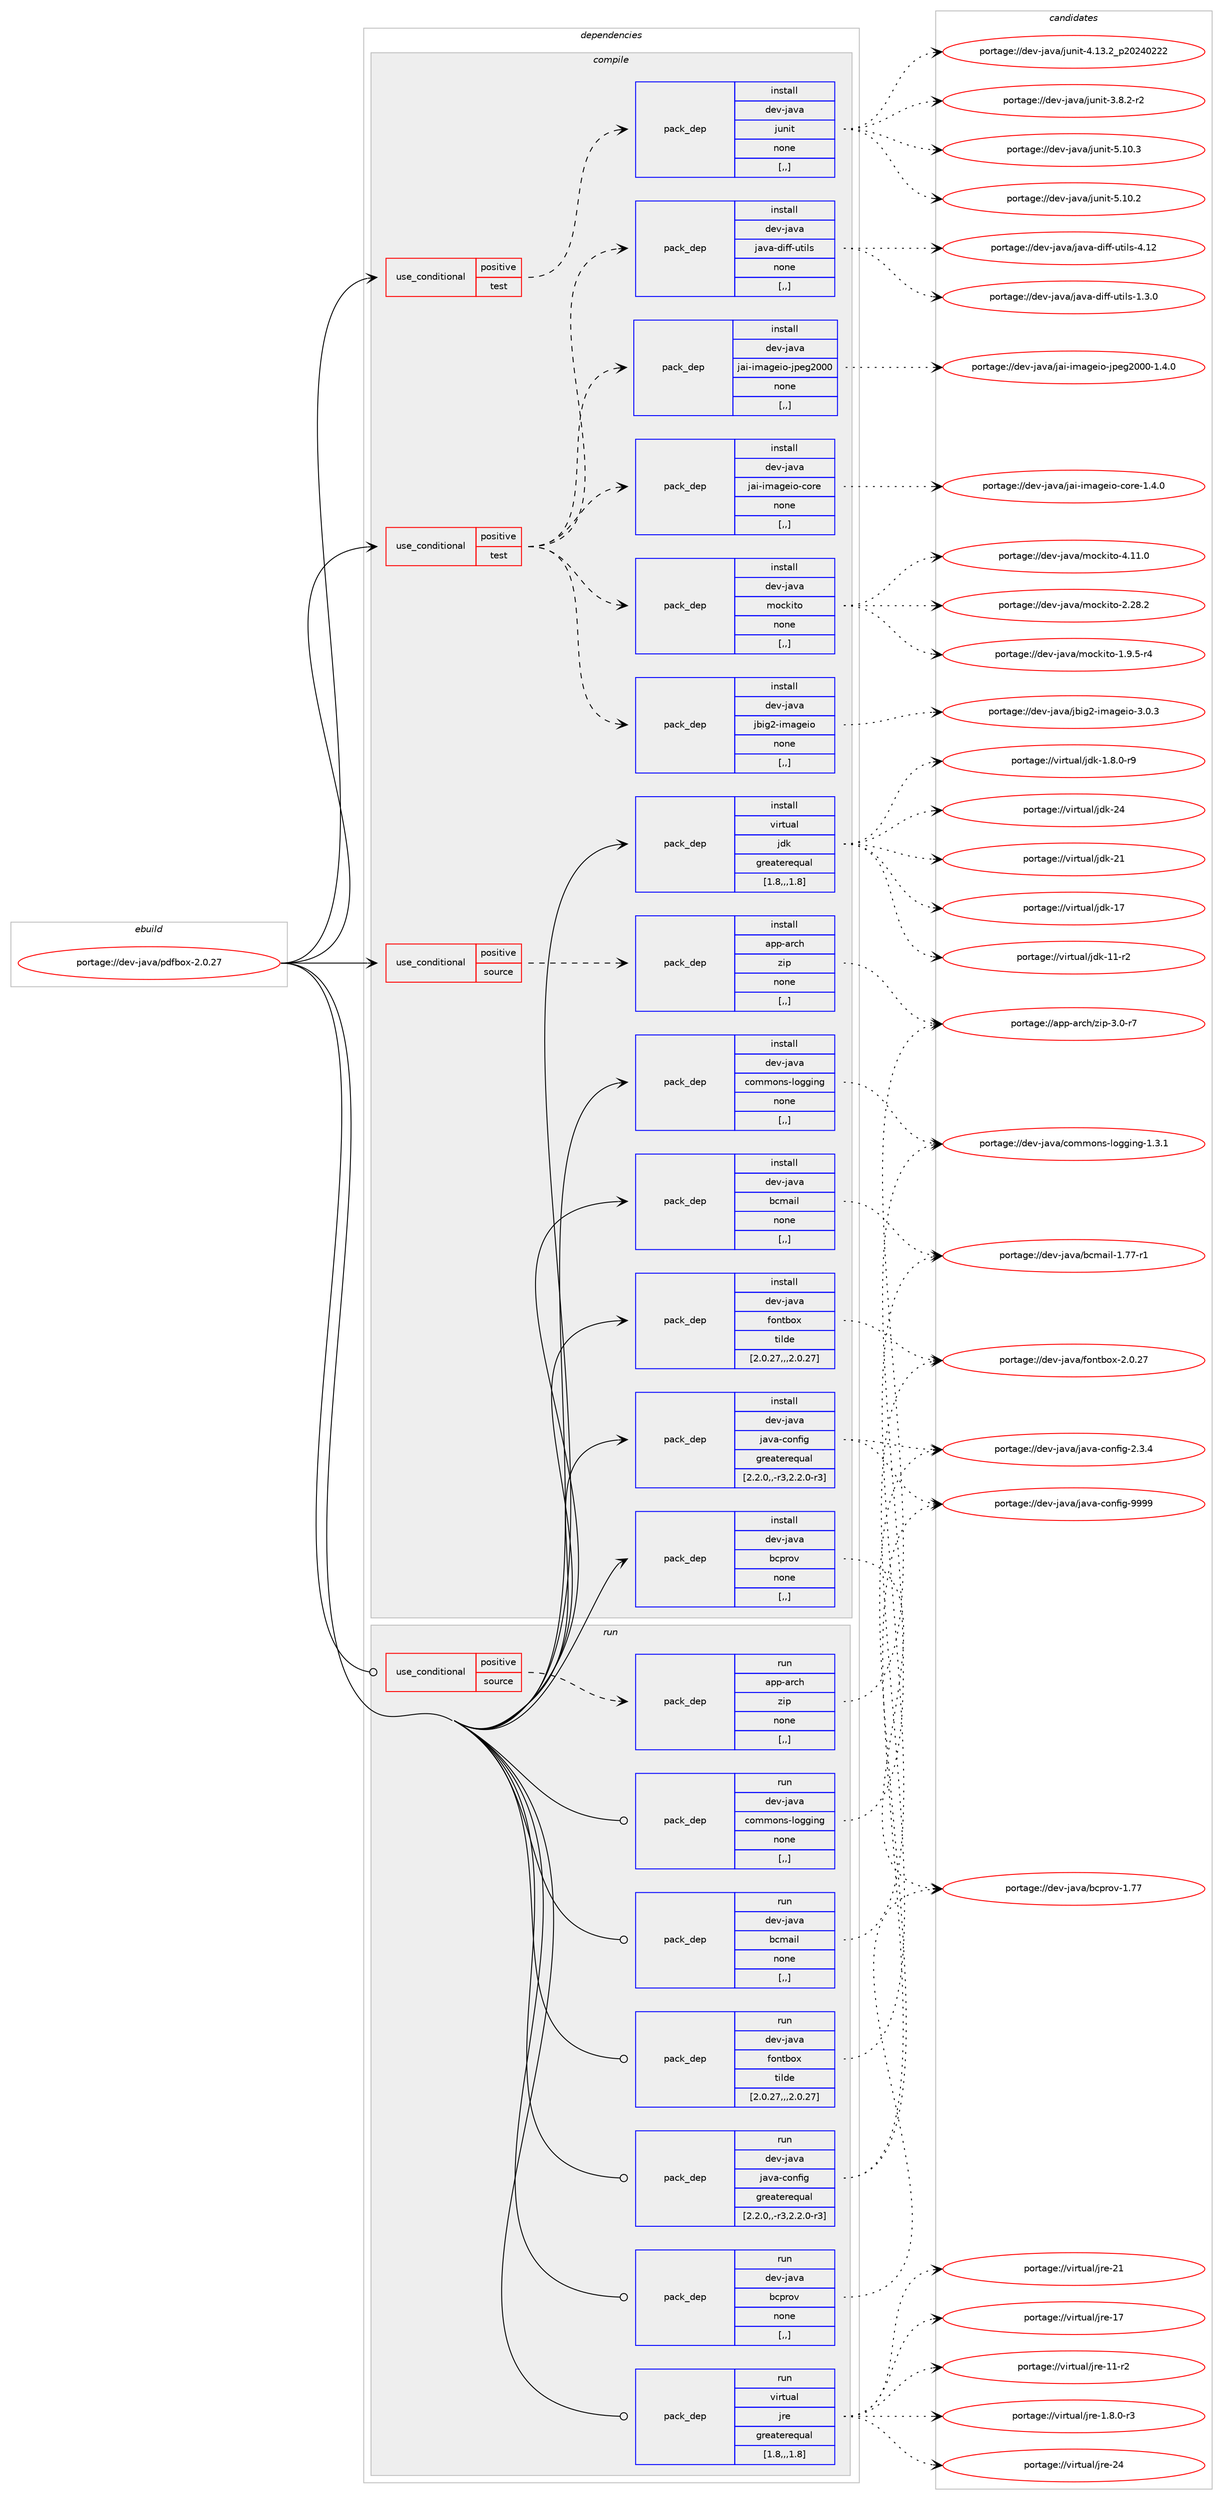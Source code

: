 digraph prolog {

# *************
# Graph options
# *************

newrank=true;
concentrate=true;
compound=true;
graph [rankdir=LR,fontname=Helvetica,fontsize=10,ranksep=1.5];#, ranksep=2.5, nodesep=0.2];
edge  [arrowhead=vee];
node  [fontname=Helvetica,fontsize=10];

# **********
# The ebuild
# **********

subgraph cluster_leftcol {
color=gray;
label=<<i>ebuild</i>>;
id [label="portage://dev-java/pdfbox-2.0.27", color=red, width=4, href="../dev-java/pdfbox-2.0.27.svg"];
}

# ****************
# The dependencies
# ****************

subgraph cluster_midcol {
color=gray;
label=<<i>dependencies</i>>;
subgraph cluster_compile {
fillcolor="#eeeeee";
style=filled;
label=<<i>compile</i>>;
subgraph cond152487 {
dependency590747 [label=<<TABLE BORDER="0" CELLBORDER="1" CELLSPACING="0" CELLPADDING="4"><TR><TD ROWSPAN="3" CELLPADDING="10">use_conditional</TD></TR><TR><TD>positive</TD></TR><TR><TD>source</TD></TR></TABLE>>, shape=none, color=red];
subgraph pack433601 {
dependency590748 [label=<<TABLE BORDER="0" CELLBORDER="1" CELLSPACING="0" CELLPADDING="4" WIDTH="220"><TR><TD ROWSPAN="6" CELLPADDING="30">pack_dep</TD></TR><TR><TD WIDTH="110">install</TD></TR><TR><TD>app-arch</TD></TR><TR><TD>zip</TD></TR><TR><TD>none</TD></TR><TR><TD>[,,]</TD></TR></TABLE>>, shape=none, color=blue];
}
dependency590747:e -> dependency590748:w [weight=20,style="dashed",arrowhead="vee"];
}
id:e -> dependency590747:w [weight=20,style="solid",arrowhead="vee"];
subgraph cond152488 {
dependency590749 [label=<<TABLE BORDER="0" CELLBORDER="1" CELLSPACING="0" CELLPADDING="4"><TR><TD ROWSPAN="3" CELLPADDING="10">use_conditional</TD></TR><TR><TD>positive</TD></TR><TR><TD>test</TD></TR></TABLE>>, shape=none, color=red];
subgraph pack433602 {
dependency590750 [label=<<TABLE BORDER="0" CELLBORDER="1" CELLSPACING="0" CELLPADDING="4" WIDTH="220"><TR><TD ROWSPAN="6" CELLPADDING="30">pack_dep</TD></TR><TR><TD WIDTH="110">install</TD></TR><TR><TD>dev-java</TD></TR><TR><TD>jai-imageio-core</TD></TR><TR><TD>none</TD></TR><TR><TD>[,,]</TD></TR></TABLE>>, shape=none, color=blue];
}
dependency590749:e -> dependency590750:w [weight=20,style="dashed",arrowhead="vee"];
subgraph pack433603 {
dependency590751 [label=<<TABLE BORDER="0" CELLBORDER="1" CELLSPACING="0" CELLPADDING="4" WIDTH="220"><TR><TD ROWSPAN="6" CELLPADDING="30">pack_dep</TD></TR><TR><TD WIDTH="110">install</TD></TR><TR><TD>dev-java</TD></TR><TR><TD>jai-imageio-jpeg2000</TD></TR><TR><TD>none</TD></TR><TR><TD>[,,]</TD></TR></TABLE>>, shape=none, color=blue];
}
dependency590749:e -> dependency590751:w [weight=20,style="dashed",arrowhead="vee"];
subgraph pack433604 {
dependency590752 [label=<<TABLE BORDER="0" CELLBORDER="1" CELLSPACING="0" CELLPADDING="4" WIDTH="220"><TR><TD ROWSPAN="6" CELLPADDING="30">pack_dep</TD></TR><TR><TD WIDTH="110">install</TD></TR><TR><TD>dev-java</TD></TR><TR><TD>java-diff-utils</TD></TR><TR><TD>none</TD></TR><TR><TD>[,,]</TD></TR></TABLE>>, shape=none, color=blue];
}
dependency590749:e -> dependency590752:w [weight=20,style="dashed",arrowhead="vee"];
subgraph pack433605 {
dependency590753 [label=<<TABLE BORDER="0" CELLBORDER="1" CELLSPACING="0" CELLPADDING="4" WIDTH="220"><TR><TD ROWSPAN="6" CELLPADDING="30">pack_dep</TD></TR><TR><TD WIDTH="110">install</TD></TR><TR><TD>dev-java</TD></TR><TR><TD>jbig2-imageio</TD></TR><TR><TD>none</TD></TR><TR><TD>[,,]</TD></TR></TABLE>>, shape=none, color=blue];
}
dependency590749:e -> dependency590753:w [weight=20,style="dashed",arrowhead="vee"];
subgraph pack433606 {
dependency590754 [label=<<TABLE BORDER="0" CELLBORDER="1" CELLSPACING="0" CELLPADDING="4" WIDTH="220"><TR><TD ROWSPAN="6" CELLPADDING="30">pack_dep</TD></TR><TR><TD WIDTH="110">install</TD></TR><TR><TD>dev-java</TD></TR><TR><TD>mockito</TD></TR><TR><TD>none</TD></TR><TR><TD>[,,]</TD></TR></TABLE>>, shape=none, color=blue];
}
dependency590749:e -> dependency590754:w [weight=20,style="dashed",arrowhead="vee"];
}
id:e -> dependency590749:w [weight=20,style="solid",arrowhead="vee"];
subgraph cond152489 {
dependency590755 [label=<<TABLE BORDER="0" CELLBORDER="1" CELLSPACING="0" CELLPADDING="4"><TR><TD ROWSPAN="3" CELLPADDING="10">use_conditional</TD></TR><TR><TD>positive</TD></TR><TR><TD>test</TD></TR></TABLE>>, shape=none, color=red];
subgraph pack433607 {
dependency590756 [label=<<TABLE BORDER="0" CELLBORDER="1" CELLSPACING="0" CELLPADDING="4" WIDTH="220"><TR><TD ROWSPAN="6" CELLPADDING="30">pack_dep</TD></TR><TR><TD WIDTH="110">install</TD></TR><TR><TD>dev-java</TD></TR><TR><TD>junit</TD></TR><TR><TD>none</TD></TR><TR><TD>[,,]</TD></TR></TABLE>>, shape=none, color=blue];
}
dependency590755:e -> dependency590756:w [weight=20,style="dashed",arrowhead="vee"];
}
id:e -> dependency590755:w [weight=20,style="solid",arrowhead="vee"];
subgraph pack433608 {
dependency590757 [label=<<TABLE BORDER="0" CELLBORDER="1" CELLSPACING="0" CELLPADDING="4" WIDTH="220"><TR><TD ROWSPAN="6" CELLPADDING="30">pack_dep</TD></TR><TR><TD WIDTH="110">install</TD></TR><TR><TD>dev-java</TD></TR><TR><TD>bcmail</TD></TR><TR><TD>none</TD></TR><TR><TD>[,,]</TD></TR></TABLE>>, shape=none, color=blue];
}
id:e -> dependency590757:w [weight=20,style="solid",arrowhead="vee"];
subgraph pack433609 {
dependency590758 [label=<<TABLE BORDER="0" CELLBORDER="1" CELLSPACING="0" CELLPADDING="4" WIDTH="220"><TR><TD ROWSPAN="6" CELLPADDING="30">pack_dep</TD></TR><TR><TD WIDTH="110">install</TD></TR><TR><TD>dev-java</TD></TR><TR><TD>bcprov</TD></TR><TR><TD>none</TD></TR><TR><TD>[,,]</TD></TR></TABLE>>, shape=none, color=blue];
}
id:e -> dependency590758:w [weight=20,style="solid",arrowhead="vee"];
subgraph pack433610 {
dependency590759 [label=<<TABLE BORDER="0" CELLBORDER="1" CELLSPACING="0" CELLPADDING="4" WIDTH="220"><TR><TD ROWSPAN="6" CELLPADDING="30">pack_dep</TD></TR><TR><TD WIDTH="110">install</TD></TR><TR><TD>dev-java</TD></TR><TR><TD>commons-logging</TD></TR><TR><TD>none</TD></TR><TR><TD>[,,]</TD></TR></TABLE>>, shape=none, color=blue];
}
id:e -> dependency590759:w [weight=20,style="solid",arrowhead="vee"];
subgraph pack433611 {
dependency590760 [label=<<TABLE BORDER="0" CELLBORDER="1" CELLSPACING="0" CELLPADDING="4" WIDTH="220"><TR><TD ROWSPAN="6" CELLPADDING="30">pack_dep</TD></TR><TR><TD WIDTH="110">install</TD></TR><TR><TD>dev-java</TD></TR><TR><TD>fontbox</TD></TR><TR><TD>tilde</TD></TR><TR><TD>[2.0.27,,,2.0.27]</TD></TR></TABLE>>, shape=none, color=blue];
}
id:e -> dependency590760:w [weight=20,style="solid",arrowhead="vee"];
subgraph pack433612 {
dependency590761 [label=<<TABLE BORDER="0" CELLBORDER="1" CELLSPACING="0" CELLPADDING="4" WIDTH="220"><TR><TD ROWSPAN="6" CELLPADDING="30">pack_dep</TD></TR><TR><TD WIDTH="110">install</TD></TR><TR><TD>dev-java</TD></TR><TR><TD>java-config</TD></TR><TR><TD>greaterequal</TD></TR><TR><TD>[2.2.0,,-r3,2.2.0-r3]</TD></TR></TABLE>>, shape=none, color=blue];
}
id:e -> dependency590761:w [weight=20,style="solid",arrowhead="vee"];
subgraph pack433613 {
dependency590762 [label=<<TABLE BORDER="0" CELLBORDER="1" CELLSPACING="0" CELLPADDING="4" WIDTH="220"><TR><TD ROWSPAN="6" CELLPADDING="30">pack_dep</TD></TR><TR><TD WIDTH="110">install</TD></TR><TR><TD>virtual</TD></TR><TR><TD>jdk</TD></TR><TR><TD>greaterequal</TD></TR><TR><TD>[1.8,,,1.8]</TD></TR></TABLE>>, shape=none, color=blue];
}
id:e -> dependency590762:w [weight=20,style="solid",arrowhead="vee"];
}
subgraph cluster_compileandrun {
fillcolor="#eeeeee";
style=filled;
label=<<i>compile and run</i>>;
}
subgraph cluster_run {
fillcolor="#eeeeee";
style=filled;
label=<<i>run</i>>;
subgraph cond152490 {
dependency590763 [label=<<TABLE BORDER="0" CELLBORDER="1" CELLSPACING="0" CELLPADDING="4"><TR><TD ROWSPAN="3" CELLPADDING="10">use_conditional</TD></TR><TR><TD>positive</TD></TR><TR><TD>source</TD></TR></TABLE>>, shape=none, color=red];
subgraph pack433614 {
dependency590764 [label=<<TABLE BORDER="0" CELLBORDER="1" CELLSPACING="0" CELLPADDING="4" WIDTH="220"><TR><TD ROWSPAN="6" CELLPADDING="30">pack_dep</TD></TR><TR><TD WIDTH="110">run</TD></TR><TR><TD>app-arch</TD></TR><TR><TD>zip</TD></TR><TR><TD>none</TD></TR><TR><TD>[,,]</TD></TR></TABLE>>, shape=none, color=blue];
}
dependency590763:e -> dependency590764:w [weight=20,style="dashed",arrowhead="vee"];
}
id:e -> dependency590763:w [weight=20,style="solid",arrowhead="odot"];
subgraph pack433615 {
dependency590765 [label=<<TABLE BORDER="0" CELLBORDER="1" CELLSPACING="0" CELLPADDING="4" WIDTH="220"><TR><TD ROWSPAN="6" CELLPADDING="30">pack_dep</TD></TR><TR><TD WIDTH="110">run</TD></TR><TR><TD>dev-java</TD></TR><TR><TD>bcmail</TD></TR><TR><TD>none</TD></TR><TR><TD>[,,]</TD></TR></TABLE>>, shape=none, color=blue];
}
id:e -> dependency590765:w [weight=20,style="solid",arrowhead="odot"];
subgraph pack433616 {
dependency590766 [label=<<TABLE BORDER="0" CELLBORDER="1" CELLSPACING="0" CELLPADDING="4" WIDTH="220"><TR><TD ROWSPAN="6" CELLPADDING="30">pack_dep</TD></TR><TR><TD WIDTH="110">run</TD></TR><TR><TD>dev-java</TD></TR><TR><TD>bcprov</TD></TR><TR><TD>none</TD></TR><TR><TD>[,,]</TD></TR></TABLE>>, shape=none, color=blue];
}
id:e -> dependency590766:w [weight=20,style="solid",arrowhead="odot"];
subgraph pack433617 {
dependency590767 [label=<<TABLE BORDER="0" CELLBORDER="1" CELLSPACING="0" CELLPADDING="4" WIDTH="220"><TR><TD ROWSPAN="6" CELLPADDING="30">pack_dep</TD></TR><TR><TD WIDTH="110">run</TD></TR><TR><TD>dev-java</TD></TR><TR><TD>commons-logging</TD></TR><TR><TD>none</TD></TR><TR><TD>[,,]</TD></TR></TABLE>>, shape=none, color=blue];
}
id:e -> dependency590767:w [weight=20,style="solid",arrowhead="odot"];
subgraph pack433618 {
dependency590768 [label=<<TABLE BORDER="0" CELLBORDER="1" CELLSPACING="0" CELLPADDING="4" WIDTH="220"><TR><TD ROWSPAN="6" CELLPADDING="30">pack_dep</TD></TR><TR><TD WIDTH="110">run</TD></TR><TR><TD>dev-java</TD></TR><TR><TD>fontbox</TD></TR><TR><TD>tilde</TD></TR><TR><TD>[2.0.27,,,2.0.27]</TD></TR></TABLE>>, shape=none, color=blue];
}
id:e -> dependency590768:w [weight=20,style="solid",arrowhead="odot"];
subgraph pack433619 {
dependency590769 [label=<<TABLE BORDER="0" CELLBORDER="1" CELLSPACING="0" CELLPADDING="4" WIDTH="220"><TR><TD ROWSPAN="6" CELLPADDING="30">pack_dep</TD></TR><TR><TD WIDTH="110">run</TD></TR><TR><TD>dev-java</TD></TR><TR><TD>java-config</TD></TR><TR><TD>greaterequal</TD></TR><TR><TD>[2.2.0,,-r3,2.2.0-r3]</TD></TR></TABLE>>, shape=none, color=blue];
}
id:e -> dependency590769:w [weight=20,style="solid",arrowhead="odot"];
subgraph pack433620 {
dependency590770 [label=<<TABLE BORDER="0" CELLBORDER="1" CELLSPACING="0" CELLPADDING="4" WIDTH="220"><TR><TD ROWSPAN="6" CELLPADDING="30">pack_dep</TD></TR><TR><TD WIDTH="110">run</TD></TR><TR><TD>virtual</TD></TR><TR><TD>jre</TD></TR><TR><TD>greaterequal</TD></TR><TR><TD>[1.8,,,1.8]</TD></TR></TABLE>>, shape=none, color=blue];
}
id:e -> dependency590770:w [weight=20,style="solid",arrowhead="odot"];
}
}

# **************
# The candidates
# **************

subgraph cluster_choices {
rank=same;
color=gray;
label=<<i>candidates</i>>;

subgraph choice433601 {
color=black;
nodesep=1;
choice9711211245971149910447122105112455146484511455 [label="portage://app-arch/zip-3.0-r7", color=red, width=4,href="../app-arch/zip-3.0-r7.svg"];
dependency590748:e -> choice9711211245971149910447122105112455146484511455:w [style=dotted,weight="100"];
}
subgraph choice433602 {
color=black;
nodesep=1;
choice100101118451069711897471069710545105109971031011051114599111114101454946524648 [label="portage://dev-java/jai-imageio-core-1.4.0", color=red, width=4,href="../dev-java/jai-imageio-core-1.4.0.svg"];
dependency590750:e -> choice100101118451069711897471069710545105109971031011051114599111114101454946524648:w [style=dotted,weight="100"];
}
subgraph choice433603 {
color=black;
nodesep=1;
choice100101118451069711897471069710545105109971031011051114510611210110350484848454946524648 [label="portage://dev-java/jai-imageio-jpeg2000-1.4.0", color=red, width=4,href="../dev-java/jai-imageio-jpeg2000-1.4.0.svg"];
dependency590751:e -> choice100101118451069711897471069710545105109971031011051114510611210110350484848454946524648:w [style=dotted,weight="100"];
}
subgraph choice433604 {
color=black;
nodesep=1;
choice10010111845106971189747106971189745100105102102451171161051081154552464950 [label="portage://dev-java/java-diff-utils-4.12", color=red, width=4,href="../dev-java/java-diff-utils-4.12.svg"];
choice1001011184510697118974710697118974510010510210245117116105108115454946514648 [label="portage://dev-java/java-diff-utils-1.3.0", color=red, width=4,href="../dev-java/java-diff-utils-1.3.0.svg"];
dependency590752:e -> choice10010111845106971189747106971189745100105102102451171161051081154552464950:w [style=dotted,weight="100"];
dependency590752:e -> choice1001011184510697118974710697118974510010510210245117116105108115454946514648:w [style=dotted,weight="100"];
}
subgraph choice433605 {
color=black;
nodesep=1;
choice1001011184510697118974710698105103504510510997103101105111455146484651 [label="portage://dev-java/jbig2-imageio-3.0.3", color=red, width=4,href="../dev-java/jbig2-imageio-3.0.3.svg"];
dependency590753:e -> choice1001011184510697118974710698105103504510510997103101105111455146484651:w [style=dotted,weight="100"];
}
subgraph choice433606 {
color=black;
nodesep=1;
choice100101118451069711897471091119910710511611145524649494648 [label="portage://dev-java/mockito-4.11.0", color=red, width=4,href="../dev-java/mockito-4.11.0.svg"];
choice100101118451069711897471091119910710511611145504650564650 [label="portage://dev-java/mockito-2.28.2", color=red, width=4,href="../dev-java/mockito-2.28.2.svg"];
choice10010111845106971189747109111991071051161114549465746534511452 [label="portage://dev-java/mockito-1.9.5-r4", color=red, width=4,href="../dev-java/mockito-1.9.5-r4.svg"];
dependency590754:e -> choice100101118451069711897471091119910710511611145524649494648:w [style=dotted,weight="100"];
dependency590754:e -> choice100101118451069711897471091119910710511611145504650564650:w [style=dotted,weight="100"];
dependency590754:e -> choice10010111845106971189747109111991071051161114549465746534511452:w [style=dotted,weight="100"];
}
subgraph choice433607 {
color=black;
nodesep=1;
choice1001011184510697118974710611711010511645534649484651 [label="portage://dev-java/junit-5.10.3", color=red, width=4,href="../dev-java/junit-5.10.3.svg"];
choice1001011184510697118974710611711010511645534649484650 [label="portage://dev-java/junit-5.10.2", color=red, width=4,href="../dev-java/junit-5.10.2.svg"];
choice1001011184510697118974710611711010511645524649514650951125048505248505050 [label="portage://dev-java/junit-4.13.2_p20240222", color=red, width=4,href="../dev-java/junit-4.13.2_p20240222.svg"];
choice100101118451069711897471061171101051164551465646504511450 [label="portage://dev-java/junit-3.8.2-r2", color=red, width=4,href="../dev-java/junit-3.8.2-r2.svg"];
dependency590756:e -> choice1001011184510697118974710611711010511645534649484651:w [style=dotted,weight="100"];
dependency590756:e -> choice1001011184510697118974710611711010511645534649484650:w [style=dotted,weight="100"];
dependency590756:e -> choice1001011184510697118974710611711010511645524649514650951125048505248505050:w [style=dotted,weight="100"];
dependency590756:e -> choice100101118451069711897471061171101051164551465646504511450:w [style=dotted,weight="100"];
}
subgraph choice433608 {
color=black;
nodesep=1;
choice1001011184510697118974798991099710510845494655554511449 [label="portage://dev-java/bcmail-1.77-r1", color=red, width=4,href="../dev-java/bcmail-1.77-r1.svg"];
dependency590757:e -> choice1001011184510697118974798991099710510845494655554511449:w [style=dotted,weight="100"];
}
subgraph choice433609 {
color=black;
nodesep=1;
choice1001011184510697118974798991121141111184549465555 [label="portage://dev-java/bcprov-1.77", color=red, width=4,href="../dev-java/bcprov-1.77.svg"];
dependency590758:e -> choice1001011184510697118974798991121141111184549465555:w [style=dotted,weight="100"];
}
subgraph choice433610 {
color=black;
nodesep=1;
choice100101118451069711897479911110910911111011545108111103103105110103454946514649 [label="portage://dev-java/commons-logging-1.3.1", color=red, width=4,href="../dev-java/commons-logging-1.3.1.svg"];
dependency590759:e -> choice100101118451069711897479911110910911111011545108111103103105110103454946514649:w [style=dotted,weight="100"];
}
subgraph choice433611 {
color=black;
nodesep=1;
choice100101118451069711897471021111101169811112045504648465055 [label="portage://dev-java/fontbox-2.0.27", color=red, width=4,href="../dev-java/fontbox-2.0.27.svg"];
dependency590760:e -> choice100101118451069711897471021111101169811112045504648465055:w [style=dotted,weight="100"];
}
subgraph choice433612 {
color=black;
nodesep=1;
choice10010111845106971189747106971189745991111101021051034557575757 [label="portage://dev-java/java-config-9999", color=red, width=4,href="../dev-java/java-config-9999.svg"];
choice1001011184510697118974710697118974599111110102105103455046514652 [label="portage://dev-java/java-config-2.3.4", color=red, width=4,href="../dev-java/java-config-2.3.4.svg"];
dependency590761:e -> choice10010111845106971189747106971189745991111101021051034557575757:w [style=dotted,weight="100"];
dependency590761:e -> choice1001011184510697118974710697118974599111110102105103455046514652:w [style=dotted,weight="100"];
}
subgraph choice433613 {
color=black;
nodesep=1;
choice1181051141161179710847106100107455052 [label="portage://virtual/jdk-24", color=red, width=4,href="../virtual/jdk-24.svg"];
choice1181051141161179710847106100107455049 [label="portage://virtual/jdk-21", color=red, width=4,href="../virtual/jdk-21.svg"];
choice1181051141161179710847106100107454955 [label="portage://virtual/jdk-17", color=red, width=4,href="../virtual/jdk-17.svg"];
choice11810511411611797108471061001074549494511450 [label="portage://virtual/jdk-11-r2", color=red, width=4,href="../virtual/jdk-11-r2.svg"];
choice11810511411611797108471061001074549465646484511457 [label="portage://virtual/jdk-1.8.0-r9", color=red, width=4,href="../virtual/jdk-1.8.0-r9.svg"];
dependency590762:e -> choice1181051141161179710847106100107455052:w [style=dotted,weight="100"];
dependency590762:e -> choice1181051141161179710847106100107455049:w [style=dotted,weight="100"];
dependency590762:e -> choice1181051141161179710847106100107454955:w [style=dotted,weight="100"];
dependency590762:e -> choice11810511411611797108471061001074549494511450:w [style=dotted,weight="100"];
dependency590762:e -> choice11810511411611797108471061001074549465646484511457:w [style=dotted,weight="100"];
}
subgraph choice433614 {
color=black;
nodesep=1;
choice9711211245971149910447122105112455146484511455 [label="portage://app-arch/zip-3.0-r7", color=red, width=4,href="../app-arch/zip-3.0-r7.svg"];
dependency590764:e -> choice9711211245971149910447122105112455146484511455:w [style=dotted,weight="100"];
}
subgraph choice433615 {
color=black;
nodesep=1;
choice1001011184510697118974798991099710510845494655554511449 [label="portage://dev-java/bcmail-1.77-r1", color=red, width=4,href="../dev-java/bcmail-1.77-r1.svg"];
dependency590765:e -> choice1001011184510697118974798991099710510845494655554511449:w [style=dotted,weight="100"];
}
subgraph choice433616 {
color=black;
nodesep=1;
choice1001011184510697118974798991121141111184549465555 [label="portage://dev-java/bcprov-1.77", color=red, width=4,href="../dev-java/bcprov-1.77.svg"];
dependency590766:e -> choice1001011184510697118974798991121141111184549465555:w [style=dotted,weight="100"];
}
subgraph choice433617 {
color=black;
nodesep=1;
choice100101118451069711897479911110910911111011545108111103103105110103454946514649 [label="portage://dev-java/commons-logging-1.3.1", color=red, width=4,href="../dev-java/commons-logging-1.3.1.svg"];
dependency590767:e -> choice100101118451069711897479911110910911111011545108111103103105110103454946514649:w [style=dotted,weight="100"];
}
subgraph choice433618 {
color=black;
nodesep=1;
choice100101118451069711897471021111101169811112045504648465055 [label="portage://dev-java/fontbox-2.0.27", color=red, width=4,href="../dev-java/fontbox-2.0.27.svg"];
dependency590768:e -> choice100101118451069711897471021111101169811112045504648465055:w [style=dotted,weight="100"];
}
subgraph choice433619 {
color=black;
nodesep=1;
choice10010111845106971189747106971189745991111101021051034557575757 [label="portage://dev-java/java-config-9999", color=red, width=4,href="../dev-java/java-config-9999.svg"];
choice1001011184510697118974710697118974599111110102105103455046514652 [label="portage://dev-java/java-config-2.3.4", color=red, width=4,href="../dev-java/java-config-2.3.4.svg"];
dependency590769:e -> choice10010111845106971189747106971189745991111101021051034557575757:w [style=dotted,weight="100"];
dependency590769:e -> choice1001011184510697118974710697118974599111110102105103455046514652:w [style=dotted,weight="100"];
}
subgraph choice433620 {
color=black;
nodesep=1;
choice1181051141161179710847106114101455052 [label="portage://virtual/jre-24", color=red, width=4,href="../virtual/jre-24.svg"];
choice1181051141161179710847106114101455049 [label="portage://virtual/jre-21", color=red, width=4,href="../virtual/jre-21.svg"];
choice1181051141161179710847106114101454955 [label="portage://virtual/jre-17", color=red, width=4,href="../virtual/jre-17.svg"];
choice11810511411611797108471061141014549494511450 [label="portage://virtual/jre-11-r2", color=red, width=4,href="../virtual/jre-11-r2.svg"];
choice11810511411611797108471061141014549465646484511451 [label="portage://virtual/jre-1.8.0-r3", color=red, width=4,href="../virtual/jre-1.8.0-r3.svg"];
dependency590770:e -> choice1181051141161179710847106114101455052:w [style=dotted,weight="100"];
dependency590770:e -> choice1181051141161179710847106114101455049:w [style=dotted,weight="100"];
dependency590770:e -> choice1181051141161179710847106114101454955:w [style=dotted,weight="100"];
dependency590770:e -> choice11810511411611797108471061141014549494511450:w [style=dotted,weight="100"];
dependency590770:e -> choice11810511411611797108471061141014549465646484511451:w [style=dotted,weight="100"];
}
}

}
